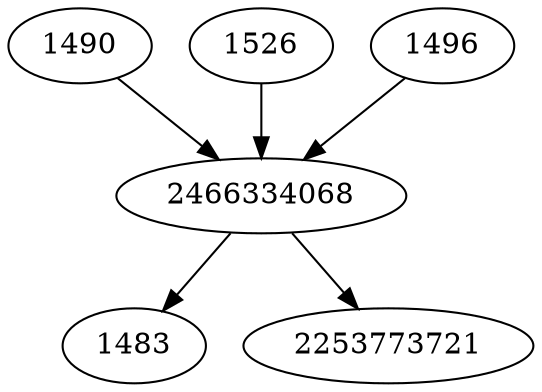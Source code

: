 strict digraph  {
1483;
1490;
2466334068;
1526;
1496;
2253773721;
1490 -> 2466334068;
2466334068 -> 1483;
2466334068 -> 2253773721;
1526 -> 2466334068;
1496 -> 2466334068;
}
